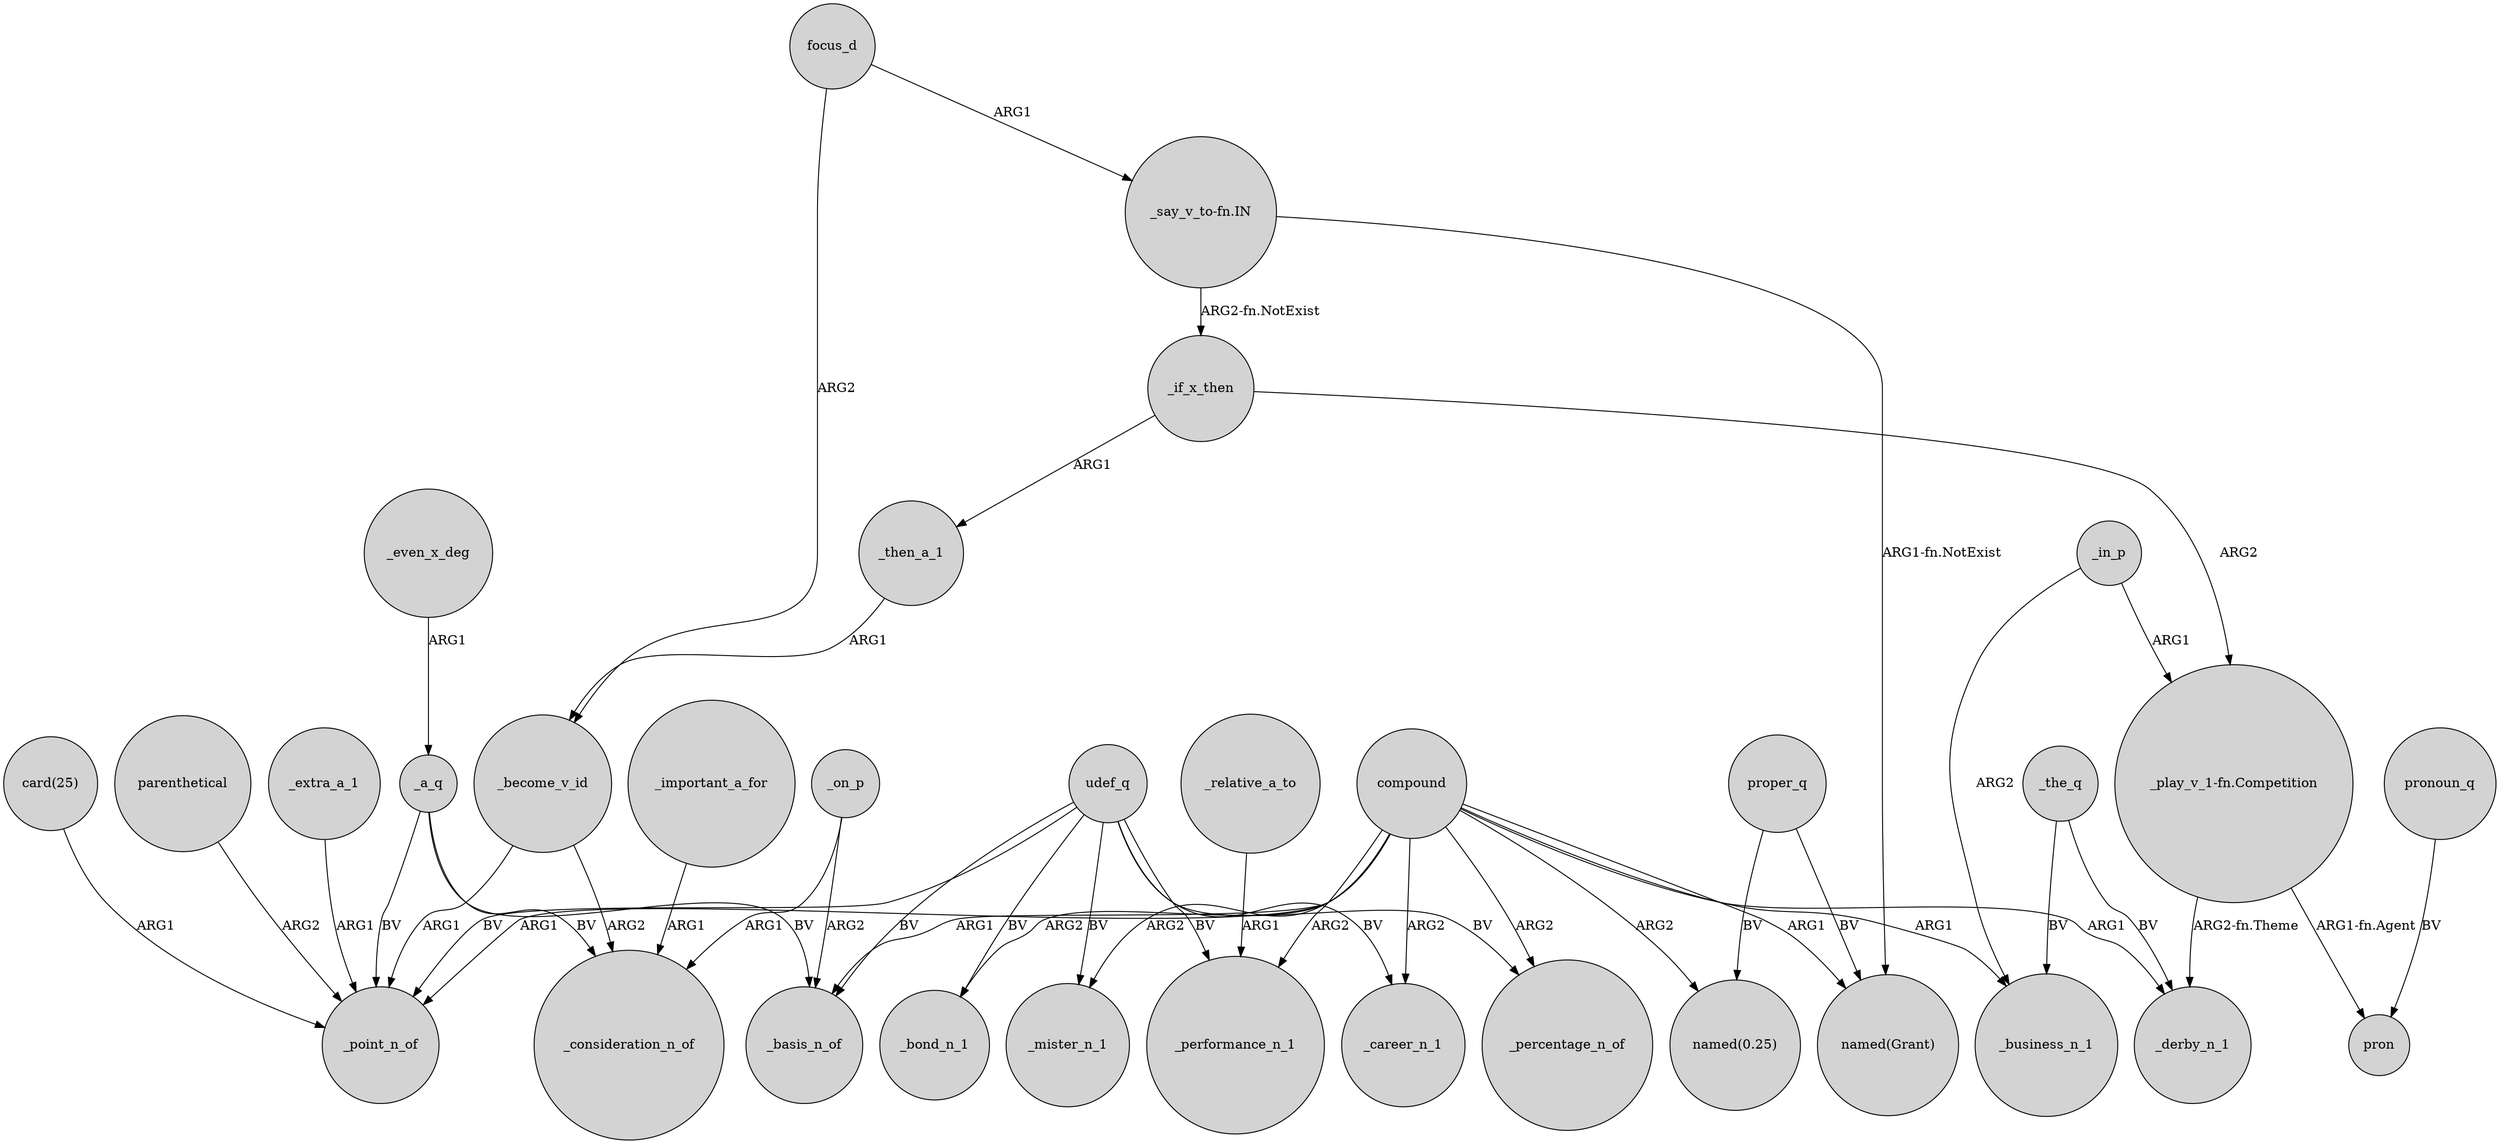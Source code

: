 digraph {
	node [shape=circle style=filled]
	"card(25)" -> _point_n_of [label=ARG1]
	_the_q -> _business_n_1 [label=BV]
	_if_x_then -> _then_a_1 [label=ARG1]
	_become_v_id -> _consideration_n_of [label=ARG2]
	focus_d -> _become_v_id [label=ARG2]
	proper_q -> "named(Grant)" [label=BV]
	_important_a_for -> _consideration_n_of [label=ARG1]
	parenthetical -> _point_n_of [label=ARG2]
	_relative_a_to -> _performance_n_1 [label=ARG1]
	udef_q -> _point_n_of [label=BV]
	compound -> _percentage_n_of [label=ARG2]
	"_say_v_to-fn.IN" -> "named(Grant)" [label="ARG1-fn.NotExist"]
	compound -> _mister_n_1 [label=ARG2]
	udef_q -> _mister_n_1 [label=BV]
	compound -> _basis_n_of [label=ARG1]
	_in_p -> _business_n_1 [label=ARG2]
	_become_v_id -> _point_n_of [label=ARG1]
	compound -> _derby_n_1 [label=ARG1]
	proper_q -> "named(0.25)" [label=BV]
	udef_q -> _performance_n_1 [label=BV]
	_the_q -> _derby_n_1 [label=BV]
	_a_q -> _point_n_of [label=BV]
	_a_q -> _basis_n_of [label=BV]
	pronoun_q -> pron [label=BV]
	compound -> _point_n_of [label=ARG1]
	udef_q -> _bond_n_1 [label=BV]
	_a_q -> _consideration_n_of [label=BV]
	_if_x_then -> "_play_v_1-fn.Competition" [label=ARG2]
	compound -> "named(Grant)" [label=ARG1]
	compound -> _career_n_1 [label=ARG2]
	compound -> _business_n_1 [label=ARG1]
	compound -> _performance_n_1 [label=ARG2]
	udef_q -> _percentage_n_of [label=BV]
	udef_q -> _career_n_1 [label=BV]
	_on_p -> _consideration_n_of [label=ARG1]
	compound -> _bond_n_1 [label=ARG2]
	_even_x_deg -> _a_q [label=ARG1]
	udef_q -> _basis_n_of [label=BV]
	_on_p -> _basis_n_of [label=ARG2]
	"_play_v_1-fn.Competition" -> pron [label="ARG1-fn.Agent"]
	"_say_v_to-fn.IN" -> _if_x_then [label="ARG2-fn.NotExist"]
	_then_a_1 -> _become_v_id [label=ARG1]
	_in_p -> "_play_v_1-fn.Competition" [label=ARG1]
	_extra_a_1 -> _point_n_of [label=ARG1]
	focus_d -> "_say_v_to-fn.IN" [label=ARG1]
	"_play_v_1-fn.Competition" -> _derby_n_1 [label="ARG2-fn.Theme"]
	compound -> "named(0.25)" [label=ARG2]
}
